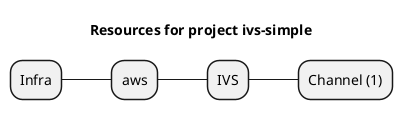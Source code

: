 @startmindmap
title Resources for project ivs-simple
skinparam monochrome true
+ Infra
++ aws
+++ IVS
++++ Channel (1)
@endmindmap